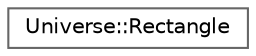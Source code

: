 digraph "类继承关系图"
{
 // LATEX_PDF_SIZE
  bgcolor="transparent";
  edge [fontname=Helvetica,fontsize=10,labelfontname=Helvetica,labelfontsize=10];
  node [fontname=Helvetica,fontsize=10,shape=box,height=0.2,width=0.4];
  rankdir="LR";
  Node0 [id="Node000000",label="Universe::Rectangle",height=0.2,width=0.4,color="grey40", fillcolor="white", style="filled",URL="$struct_universe_1_1_rectangle.html",tooltip=" "];
}
